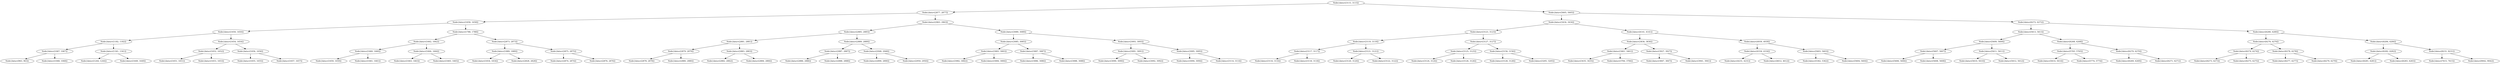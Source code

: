digraph G{
1325607520 [label="Node{data=[3115, 3115]}"]
1325607520 -> 1452385136
1452385136 [label="Node{data=[2877, 2877]}"]
1452385136 -> 1147698354
1147698354 [label="Node{data=[1658, 1658]}"]
1147698354 -> 569537401
569537401 [label="Node{data=[1650, 1650]}"]
569537401 -> 2012486925
2012486925 [label="Node{data=[1182, 1182]}"]
2012486925 -> 740666016
740666016 [label="Node{data=[1067, 1067]}"]
740666016 -> 724557434
724557434 [label="Node{data=[963, 963]}"]
740666016 -> 427035101
427035101 [label="Node{data=[1068, 1068]}"]
2012486925 -> 1312777099
1312777099 [label="Node{data=[1341, 1341]}"]
1312777099 -> 1338945606
1338945606 [label="Node{data=[1244, 1244]}"]
1312777099 -> 440892363
440892363 [label="Node{data=[1649, 1649]}"]
569537401 -> 600093631
600093631 [label="Node{data=[1654, 1654]}"]
600093631 -> 374517623
374517623 [label="Node{data=[1652, 1652]}"]
374517623 -> 748974459
748974459 [label="Node{data=[1651, 1651]}"]
374517623 -> 228380167
228380167 [label="Node{data=[1653, 1653]}"]
600093631 -> 197381440
197381440 [label="Node{data=[1656, 1656]}"]
197381440 -> 149545560
149545560 [label="Node{data=[1655, 1655]}"]
197381440 -> 130643351
130643351 [label="Node{data=[1657, 1657]}"]
1147698354 -> 1817083807
1817083807 [label="Node{data=[1788, 1788]}"]
1817083807 -> 2037515931
2037515931 [label="Node{data=[1662, 1662]}"]
2037515931 -> 1045352655
1045352655 [label="Node{data=[1660, 1660]}"]
1045352655 -> 1927769948
1927769948 [label="Node{data=[1659, 1659]}"]
1045352655 -> 1841976344
1841976344 [label="Node{data=[1661, 1661]}"]
2037515931 -> 73781732
73781732 [label="Node{data=[1664, 1664]}"]
73781732 -> 1281732879
1281732879 [label="Node{data=[1663, 1663]}"]
73781732 -> 95533648
95533648 [label="Node{data=[1665, 1665]}"]
1817083807 -> 979653738
979653738 [label="Node{data=[2873, 2873]}"]
979653738 -> 279201843
279201843 [label="Node{data=[1889, 1889]}"]
279201843 -> 1906863841
1906863841 [label="Node{data=[1834, 1834]}"]
279201843 -> 2042833342
2042833342 [label="Node{data=[2828, 2828]}"]
979653738 -> 1629287912
1629287912 [label="Node{data=[2875, 2875]}"]
1629287912 -> 1405869096
1405869096 [label="Node{data=[2874, 2874]}"]
1629287912 -> 1638301654
1638301654 [label="Node{data=[2876, 2876]}"]
1452385136 -> 29893765
29893765 [label="Node{data=[2963, 2963]}"]
29893765 -> 125645537
125645537 [label="Node{data=[2885, 2885]}"]
125645537 -> 182097082
182097082 [label="Node{data=[2881, 2881]}"]
182097082 -> 1490027256
1490027256 [label="Node{data=[2879, 2879]}"]
1490027256 -> 419228011
419228011 [label="Node{data=[2878, 2878]}"]
1490027256 -> 1987586735
1987586735 [label="Node{data=[2880, 2880]}"]
182097082 -> 685313950
685313950 [label="Node{data=[2883, 2883]}"]
685313950 -> 1892028351
1892028351 [label="Node{data=[2882, 2882]}"]
685313950 -> 252581757
252581757 [label="Node{data=[2884, 2884]}"]
125645537 -> 940865889
940865889 [label="Node{data=[2889, 2889]}"]
940865889 -> 1481716738
1481716738 [label="Node{data=[2887, 2887]}"]
1481716738 -> 405435200
405435200 [label="Node{data=[2886, 2886]}"]
1481716738 -> 1734355655
1734355655 [label="Node{data=[2888, 2888]}"]
940865889 -> 2091157563
2091157563 [label="Node{data=[2948, 2948]}"]
2091157563 -> 763646601
763646601 [label="Node{data=[2890, 2890]}"]
2091157563 -> 1728021514
1728021514 [label="Node{data=[2950, 2950]}"]
29893765 -> 11512832
11512832 [label="Node{data=[3089, 3089]}"]
11512832 -> 1477581182
1477581182 [label="Node{data=[3085, 3085]}"]
1477581182 -> 1468864751
1468864751 [label="Node{data=[3083, 3083]}"]
1468864751 -> 1304955328
1304955328 [label="Node{data=[3082, 3082]}"]
1468864751 -> 813327317
813327317 [label="Node{data=[3084, 3084]}"]
1477581182 -> 2020300109
2020300109 [label="Node{data=[3087, 3087]}"]
2020300109 -> 1201561807
1201561807 [label="Node{data=[3086, 3086]}"]
2020300109 -> 1242949621
1242949621 [label="Node{data=[3088, 3088]}"]
11512832 -> 697450921
697450921 [label="Node{data=[3093, 3093]}"]
697450921 -> 200386795
200386795 [label="Node{data=[3091, 3091]}"]
200386795 -> 1071458626
1071458626 [label="Node{data=[3090, 3090]}"]
200386795 -> 1511152387
1511152387 [label="Node{data=[3092, 3092]}"]
697450921 -> 1639368417
1639368417 [label="Node{data=[3095, 3095]}"]
1639368417 -> 1736871116
1736871116 [label="Node{data=[3094, 3094]}"]
1639368417 -> 826752583
826752583 [label="Node{data=[3114, 3114]}"]
1325607520 -> 2034606383
2034606383 [label="Node{data=[5605, 5605]}"]
2034606383 -> 773054760
773054760 [label="Node{data=[3434, 3434]}"]
773054760 -> 2099312842
2099312842 [label="Node{data=[3123, 3123]}"]
2099312842 -> 1964852271
1964852271 [label="Node{data=[3119, 3119]}"]
1964852271 -> 554028922
554028922 [label="Node{data=[3117, 3117]}"]
554028922 -> 271474899
271474899 [label="Node{data=[3116, 3116]}"]
554028922 -> 1790065844
1790065844 [label="Node{data=[3118, 3118]}"]
1964852271 -> 1972445681
1972445681 [label="Node{data=[3121, 3121]}"]
1972445681 -> 2053135910
2053135910 [label="Node{data=[3120, 3120]}"]
1972445681 -> 430670145
430670145 [label="Node{data=[3122, 3122]}"]
2099312842 -> 1653037404
1653037404 [label="Node{data=[3127, 3127]}"]
1653037404 -> 509964884
509964884 [label="Node{data=[3125, 3125]}"]
509964884 -> 1720491728
1720491728 [label="Node{data=[3124, 3124]}"]
509964884 -> 602450633
602450633 [label="Node{data=[3126, 3126]}"]
1653037404 -> 2071812689
2071812689 [label="Node{data=[3156, 3156]}"]
2071812689 -> 1312776376
1312776376 [label="Node{data=[3128, 3128]}"]
2071812689 -> 1288113585
1288113585 [label="Node{data=[3205, 3205]}"]
773054760 -> 706693122
706693122 [label="Node{data=[4141, 4141]}"]
706693122 -> 1000415426
1000415426 [label="Node{data=[3836, 3836]}"]
1000415426 -> 237940142
237940142 [label="Node{data=[3461, 3461]}"]
237940142 -> 2054194015
2054194015 [label="Node{data=[3435, 3435]}"]
237940142 -> 713005899
713005899 [label="Node{data=[3784, 3784]}"]
1000415426 -> 409606646
409606646 [label="Node{data=[3927, 3927]}"]
409606646 -> 1666352264
1666352264 [label="Node{data=[3847, 3847]}"]
409606646 -> 491166150
491166150 [label="Node{data=[3941, 3941]}"]
706693122 -> 1270217958
1270217958 [label="Node{data=[4939, 4939]}"]
1270217958 -> 56162767
56162767 [label="Node{data=[4334, 4334]}"]
56162767 -> 1960397800
1960397800 [label="Node{data=[4231, 4231]}"]
56162767 -> 1568175132
1568175132 [label="Node{data=[4612, 4612]}"]
1270217958 -> 969863577
969863577 [label="Node{data=[5603, 5603]}"]
969863577 -> 2107433454
2107433454 [label="Node{data=[5362, 5362]}"]
969863577 -> 1126462398
1126462398 [label="Node{data=[5604, 5604]}"]
2034606383 -> 1575102290
1575102290 [label="Node{data=[6272, 6272]}"]
1575102290 -> 334382926
334382926 [label="Node{data=[5613, 5613]}"]
334382926 -> 157767500
157767500 [label="Node{data=[5609, 5609]}"]
157767500 -> 1765702749
1765702749 [label="Node{data=[5607, 5607]}"]
1765702749 -> 623517343
623517343 [label="Node{data=[5606, 5606]}"]
1765702749 -> 1142942019
1142942019 [label="Node{data=[5608, 5608]}"]
157767500 -> 2003897275
2003897275 [label="Node{data=[5611, 5611]}"]
2003897275 -> 1832344988
1832344988 [label="Node{data=[5610, 5610]}"]
2003897275 -> 404514883
404514883 [label="Node{data=[5612, 5612]}"]
334382926 -> 603119602
603119602 [label="Node{data=[6268, 6268]}"]
603119602 -> 1554064612
1554064612 [label="Node{data=[5765, 5765]}"]
1554064612 -> 195905873
195905873 [label="Node{data=[5614, 5614]}"]
1554064612 -> 1887991319
1887991319 [label="Node{data=[5774, 5774]}"]
603119602 -> 1160784571
1160784571 [label="Node{data=[6270, 6270]}"]
1160784571 -> 283353341
283353341 [label="Node{data=[6269, 6269]}"]
1160784571 -> 1910867057
1910867057 [label="Node{data=[6271, 6271]}"]
1575102290 -> 1114533012
1114533012 [label="Node{data=[6280, 6280]}"]
1114533012 -> 114291600
114291600 [label="Node{data=[6276, 6276]}"]
114291600 -> 187060220
187060220 [label="Node{data=[6274, 6274]}"]
187060220 -> 1446876389
1446876389 [label="Node{data=[6273, 6273]}"]
187060220 -> 1728469114
1728469114 [label="Node{data=[6275, 6275]}"]
114291600 -> 514618489
514618489 [label="Node{data=[6278, 6278]}"]
514618489 -> 659329535
659329535 [label="Node{data=[6277, 6277]}"]
514618489 -> 493663055
493663055 [label="Node{data=[6279, 6279]}"]
1114533012 -> 1224535312
1224535312 [label="Node{data=[6284, 6284]}"]
1224535312 -> 890128330
890128330 [label="Node{data=[6282, 6282]}"]
890128330 -> 1989078013
1989078013 [label="Node{data=[6281, 6281]}"]
890128330 -> 243325096
243325096 [label="Node{data=[6283, 6283]}"]
1224535312 -> 557527045
557527045 [label="Node{data=[8231, 8231]}"]
557527045 -> 1716257791
1716257791 [label="Node{data=[7615, 7615]}"]
557527045 -> 1738329544
1738329544 [label="Node{data=[9042, 9042]}"]
}